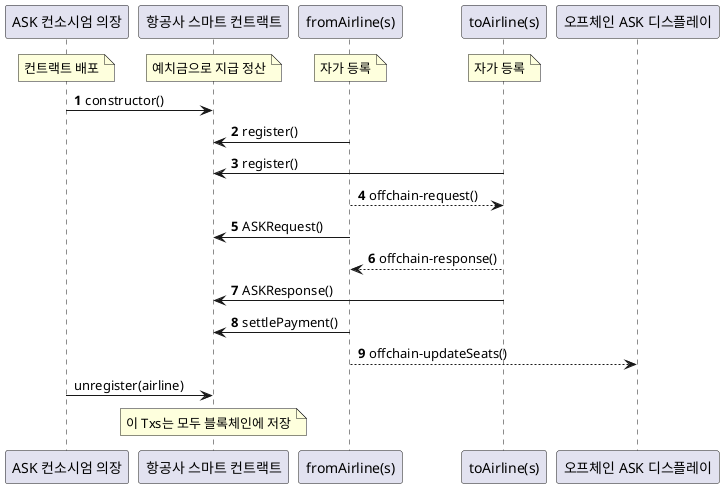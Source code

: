 @startuml
'https://plantuml.com/sequence-diagram

participant "ASK 컨소시엄 의장" as ASK
participant "항공사 스마트 컨트랙트" as airline
participant "fromAirline(s)" as F1
participant "toAirline(s)" as F2
participant "오프체인 ASK 디스플레이" as display

note over ASK : 컨트랙트 배포
/ note over airline : 예치금으로 지급 정산
/ note over F1 : 자가 등록
/ note over F2 : 자가 등록

autonumber
ASK -> airline : constructor()
F1 -> airline : register()
F2 -> airline : register()
F1 --> F2 : offchain-request()
F1 -> airline : ASKRequest()
F2 --> F1 : offchain-response()
F2 -> airline : ASKResponse()
F1 -> airline : settlePayment()
F1 --> display : offchain-updateSeats()
autonumber stop
ASK -> airline : unregister(airline)

note over airline : 이 Txs는 모두 블록체인에 저장


@enduml